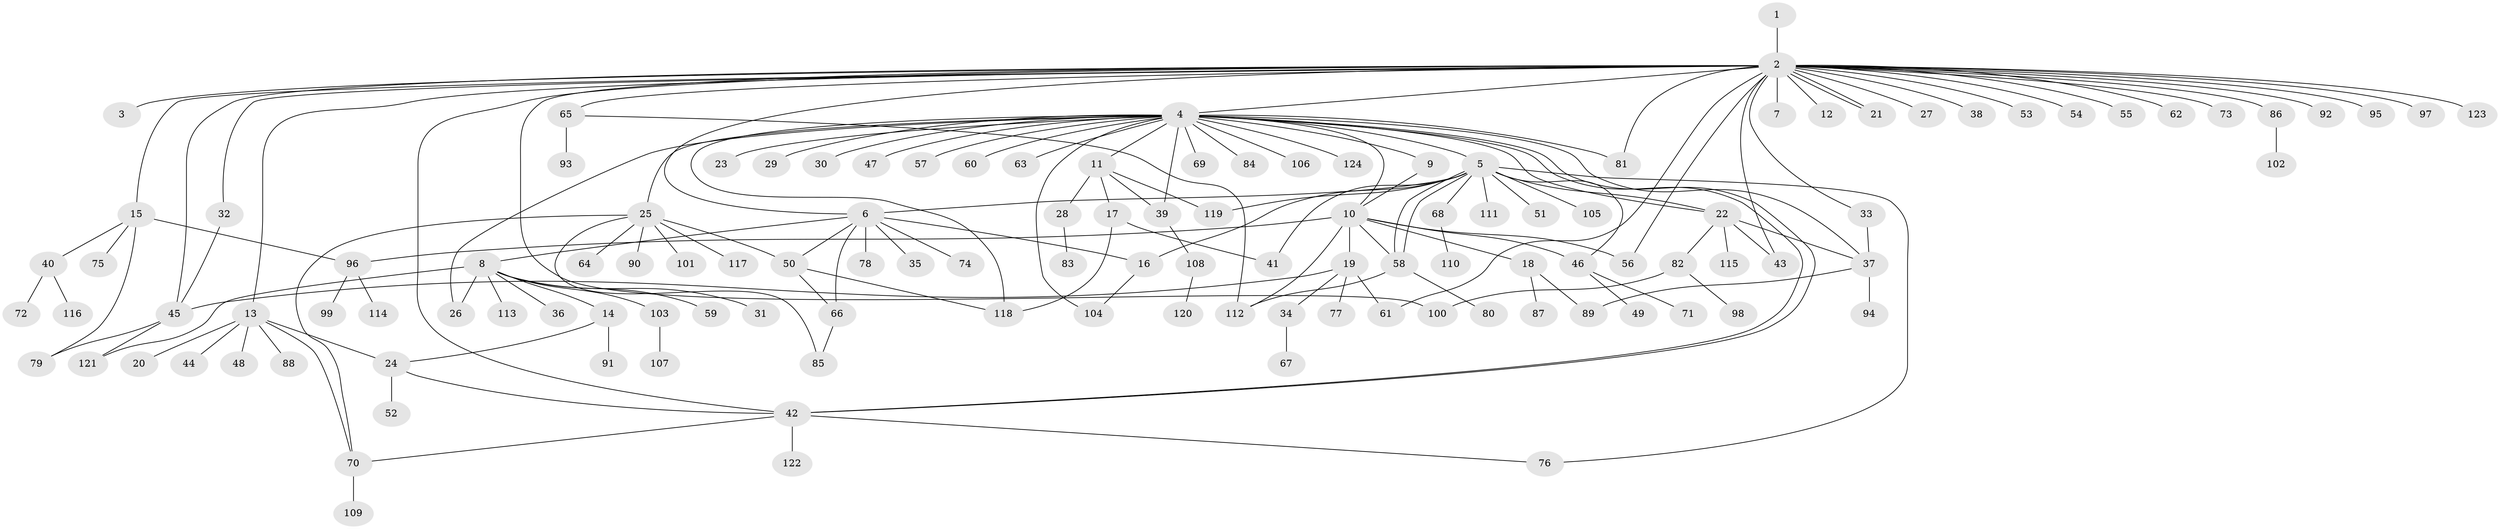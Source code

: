 // Generated by graph-tools (version 1.1) at 2025/49/03/09/25 03:49:52]
// undirected, 124 vertices, 163 edges
graph export_dot {
graph [start="1"]
  node [color=gray90,style=filled];
  1;
  2;
  3;
  4;
  5;
  6;
  7;
  8;
  9;
  10;
  11;
  12;
  13;
  14;
  15;
  16;
  17;
  18;
  19;
  20;
  21;
  22;
  23;
  24;
  25;
  26;
  27;
  28;
  29;
  30;
  31;
  32;
  33;
  34;
  35;
  36;
  37;
  38;
  39;
  40;
  41;
  42;
  43;
  44;
  45;
  46;
  47;
  48;
  49;
  50;
  51;
  52;
  53;
  54;
  55;
  56;
  57;
  58;
  59;
  60;
  61;
  62;
  63;
  64;
  65;
  66;
  67;
  68;
  69;
  70;
  71;
  72;
  73;
  74;
  75;
  76;
  77;
  78;
  79;
  80;
  81;
  82;
  83;
  84;
  85;
  86;
  87;
  88;
  89;
  90;
  91;
  92;
  93;
  94;
  95;
  96;
  97;
  98;
  99;
  100;
  101;
  102;
  103;
  104;
  105;
  106;
  107;
  108;
  109;
  110;
  111;
  112;
  113;
  114;
  115;
  116;
  117;
  118;
  119;
  120;
  121;
  122;
  123;
  124;
  1 -- 2;
  2 -- 3;
  2 -- 4;
  2 -- 6;
  2 -- 7;
  2 -- 12;
  2 -- 13;
  2 -- 15;
  2 -- 21;
  2 -- 21;
  2 -- 27;
  2 -- 32;
  2 -- 33;
  2 -- 38;
  2 -- 42;
  2 -- 43;
  2 -- 45;
  2 -- 53;
  2 -- 54;
  2 -- 55;
  2 -- 56;
  2 -- 61;
  2 -- 62;
  2 -- 65;
  2 -- 73;
  2 -- 81;
  2 -- 86;
  2 -- 92;
  2 -- 95;
  2 -- 97;
  2 -- 100;
  2 -- 123;
  4 -- 5;
  4 -- 9;
  4 -- 10;
  4 -- 11;
  4 -- 22;
  4 -- 23;
  4 -- 25;
  4 -- 26;
  4 -- 29;
  4 -- 30;
  4 -- 37;
  4 -- 39;
  4 -- 42;
  4 -- 42;
  4 -- 47;
  4 -- 57;
  4 -- 60;
  4 -- 63;
  4 -- 69;
  4 -- 81;
  4 -- 84;
  4 -- 104;
  4 -- 106;
  4 -- 118;
  4 -- 124;
  5 -- 6;
  5 -- 16;
  5 -- 22;
  5 -- 41;
  5 -- 46;
  5 -- 51;
  5 -- 58;
  5 -- 58;
  5 -- 68;
  5 -- 76;
  5 -- 105;
  5 -- 111;
  5 -- 119;
  6 -- 8;
  6 -- 16;
  6 -- 35;
  6 -- 50;
  6 -- 66;
  6 -- 74;
  6 -- 78;
  8 -- 14;
  8 -- 26;
  8 -- 31;
  8 -- 36;
  8 -- 59;
  8 -- 103;
  8 -- 113;
  8 -- 121;
  9 -- 10;
  10 -- 18;
  10 -- 19;
  10 -- 46;
  10 -- 56;
  10 -- 58;
  10 -- 96;
  10 -- 112;
  11 -- 17;
  11 -- 28;
  11 -- 39;
  11 -- 119;
  13 -- 20;
  13 -- 24;
  13 -- 44;
  13 -- 48;
  13 -- 70;
  13 -- 88;
  14 -- 24;
  14 -- 91;
  15 -- 40;
  15 -- 75;
  15 -- 79;
  15 -- 96;
  16 -- 104;
  17 -- 41;
  17 -- 118;
  18 -- 87;
  18 -- 89;
  19 -- 34;
  19 -- 45;
  19 -- 61;
  19 -- 77;
  22 -- 37;
  22 -- 43;
  22 -- 82;
  22 -- 115;
  24 -- 42;
  24 -- 52;
  25 -- 50;
  25 -- 64;
  25 -- 70;
  25 -- 85;
  25 -- 90;
  25 -- 101;
  25 -- 117;
  28 -- 83;
  32 -- 45;
  33 -- 37;
  34 -- 67;
  37 -- 89;
  37 -- 94;
  39 -- 108;
  40 -- 72;
  40 -- 116;
  42 -- 70;
  42 -- 76;
  42 -- 122;
  45 -- 79;
  45 -- 121;
  46 -- 49;
  46 -- 71;
  50 -- 66;
  50 -- 118;
  58 -- 80;
  58 -- 112;
  65 -- 93;
  65 -- 112;
  66 -- 85;
  68 -- 110;
  70 -- 109;
  82 -- 98;
  82 -- 100;
  86 -- 102;
  96 -- 99;
  96 -- 114;
  103 -- 107;
  108 -- 120;
}
